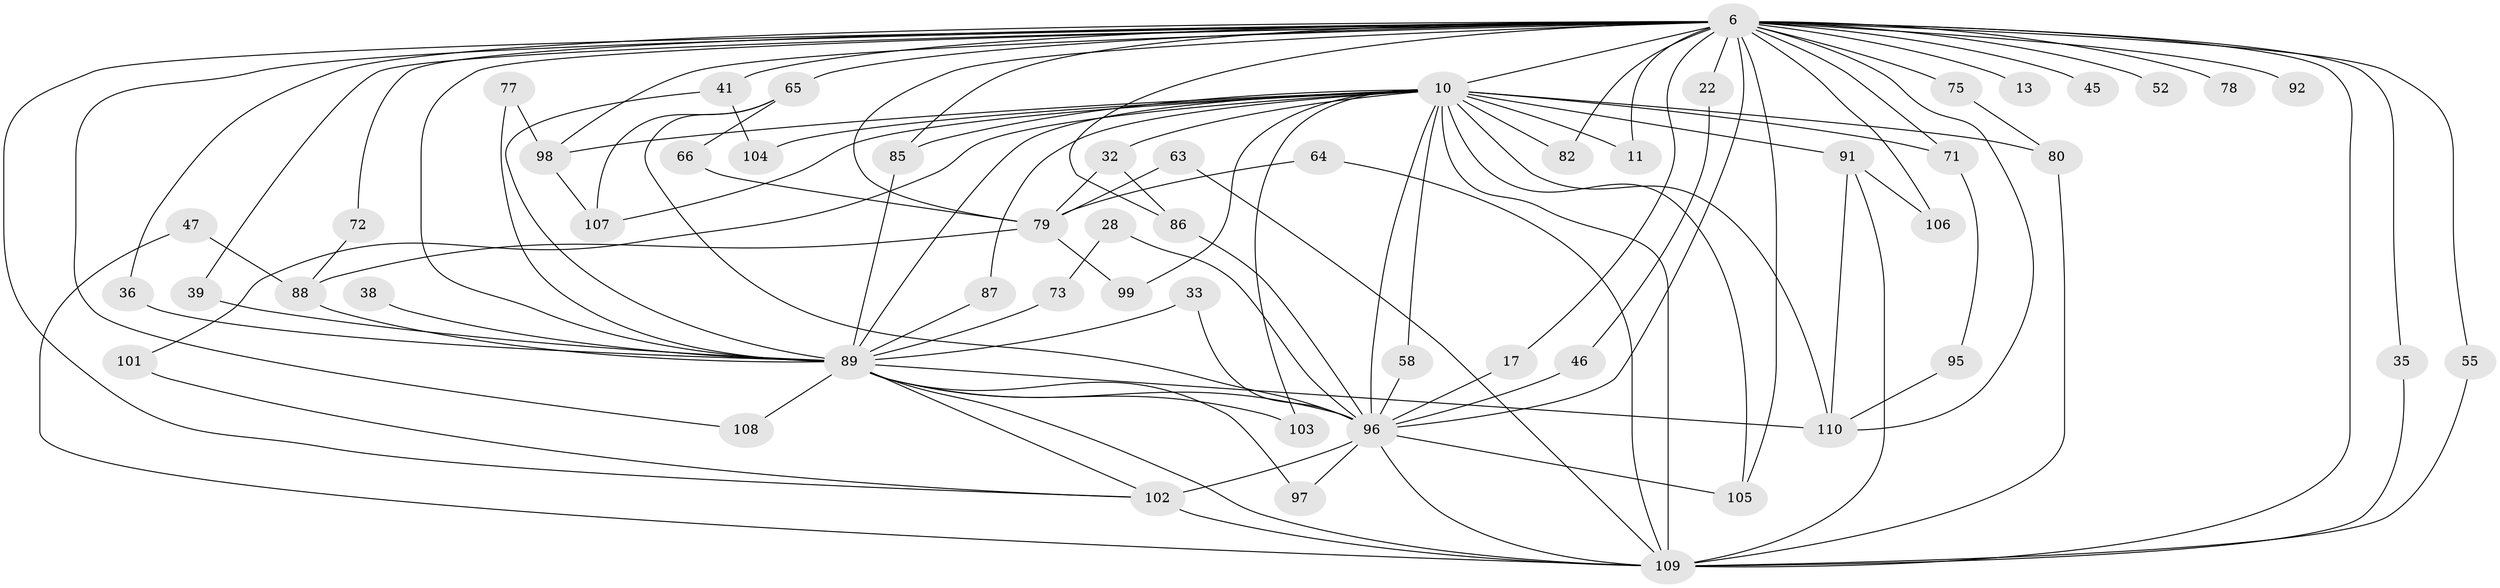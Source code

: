 // original degree distribution, {15: 0.01818181818181818, 19: 0.00909090909090909, 27: 0.00909090909090909, 18: 0.00909090909090909, 22: 0.00909090909090909, 30: 0.00909090909090909, 23: 0.00909090909090909, 17: 0.00909090909090909, 34: 0.00909090909090909, 2: 0.5545454545454546, 3: 0.20909090909090908, 6: 0.01818181818181818, 5: 0.01818181818181818, 10: 0.00909090909090909, 4: 0.09090909090909091, 7: 0.00909090909090909}
// Generated by graph-tools (version 1.1) at 2025/45/03/09/25 04:45:10]
// undirected, 55 vertices, 109 edges
graph export_dot {
graph [start="1"]
  node [color=gray90,style=filled];
  6 [super="+3+5"];
  10;
  11;
  13;
  17;
  22;
  28;
  32 [super="+29"];
  33;
  35;
  36;
  38;
  39;
  41 [super="+40"];
  45;
  46;
  47;
  52;
  55;
  58;
  63;
  64;
  65 [super="+57"];
  66;
  71 [super="+49"];
  72;
  73;
  75;
  77;
  78;
  79 [super="+53+20"];
  80 [super="+62"];
  82;
  85 [super="+68+70"];
  86 [super="+24"];
  87;
  88 [super="+67"];
  89 [super="+44+76+7"];
  91 [super="+59+27+61"];
  92;
  95;
  96 [super="+56+69"];
  97;
  98 [super="+51+84"];
  99;
  101;
  102 [super="+94"];
  103;
  104;
  105 [super="+37+93"];
  106;
  107 [super="+90"];
  108;
  109 [super="+74+81"];
  110 [super="+100"];
  6 -- 10 [weight=3];
  6 -- 11;
  6 -- 13 [weight=2];
  6 -- 22 [weight=2];
  6 -- 39;
  6 -- 75;
  6 -- 78 [weight=2];
  6 -- 92 [weight=2];
  6 -- 98 [weight=4];
  6 -- 106;
  6 -- 65 [weight=2];
  6 -- 71 [weight=2];
  6 -- 82;
  6 -- 36;
  6 -- 41 [weight=2];
  6 -- 45 [weight=2];
  6 -- 52;
  6 -- 55;
  6 -- 86;
  6 -- 72;
  6 -- 17;
  6 -- 35;
  6 -- 108;
  6 -- 105 [weight=2];
  6 -- 109 [weight=8];
  6 -- 79 [weight=3];
  6 -- 96 [weight=8];
  6 -- 85 [weight=3];
  6 -- 89 [weight=7];
  6 -- 110 [weight=2];
  6 -- 102;
  10 -- 11;
  10 -- 58;
  10 -- 80 [weight=2];
  10 -- 82;
  10 -- 87;
  10 -- 91 [weight=3];
  10 -- 99;
  10 -- 101;
  10 -- 103;
  10 -- 104;
  10 -- 105 [weight=3];
  10 -- 107;
  10 -- 71;
  10 -- 32;
  10 -- 98 [weight=3];
  10 -- 109 [weight=3];
  10 -- 96 [weight=2];
  10 -- 85;
  10 -- 89 [weight=2];
  10 -- 110;
  17 -- 96;
  22 -- 46;
  28 -- 73;
  28 -- 96 [weight=2];
  32 -- 86;
  32 -- 79;
  33 -- 96;
  33 -- 89;
  35 -- 109;
  36 -- 89;
  38 -- 89 [weight=2];
  39 -- 89;
  41 -- 104;
  41 -- 89;
  46 -- 96;
  47 -- 88;
  47 -- 109;
  55 -- 109;
  58 -- 96;
  63 -- 109;
  63 -- 79;
  64 -- 109;
  64 -- 79;
  65 -- 66;
  65 -- 107;
  65 -- 96;
  66 -- 79;
  71 -- 95;
  72 -- 88;
  73 -- 89;
  75 -- 80;
  77 -- 98;
  77 -- 89;
  79 -- 99;
  79 -- 88 [weight=2];
  80 -- 109;
  85 -- 89;
  86 -- 96 [weight=2];
  87 -- 89;
  88 -- 89 [weight=5];
  89 -- 96 [weight=7];
  89 -- 97;
  89 -- 103;
  89 -- 108;
  89 -- 109 [weight=5];
  89 -- 110 [weight=2];
  89 -- 102;
  91 -- 106;
  91 -- 110 [weight=2];
  91 -- 109 [weight=2];
  95 -- 110;
  96 -- 97;
  96 -- 105 [weight=2];
  96 -- 109 [weight=4];
  96 -- 102 [weight=2];
  98 -- 107;
  101 -- 102;
  102 -- 109 [weight=2];
}
